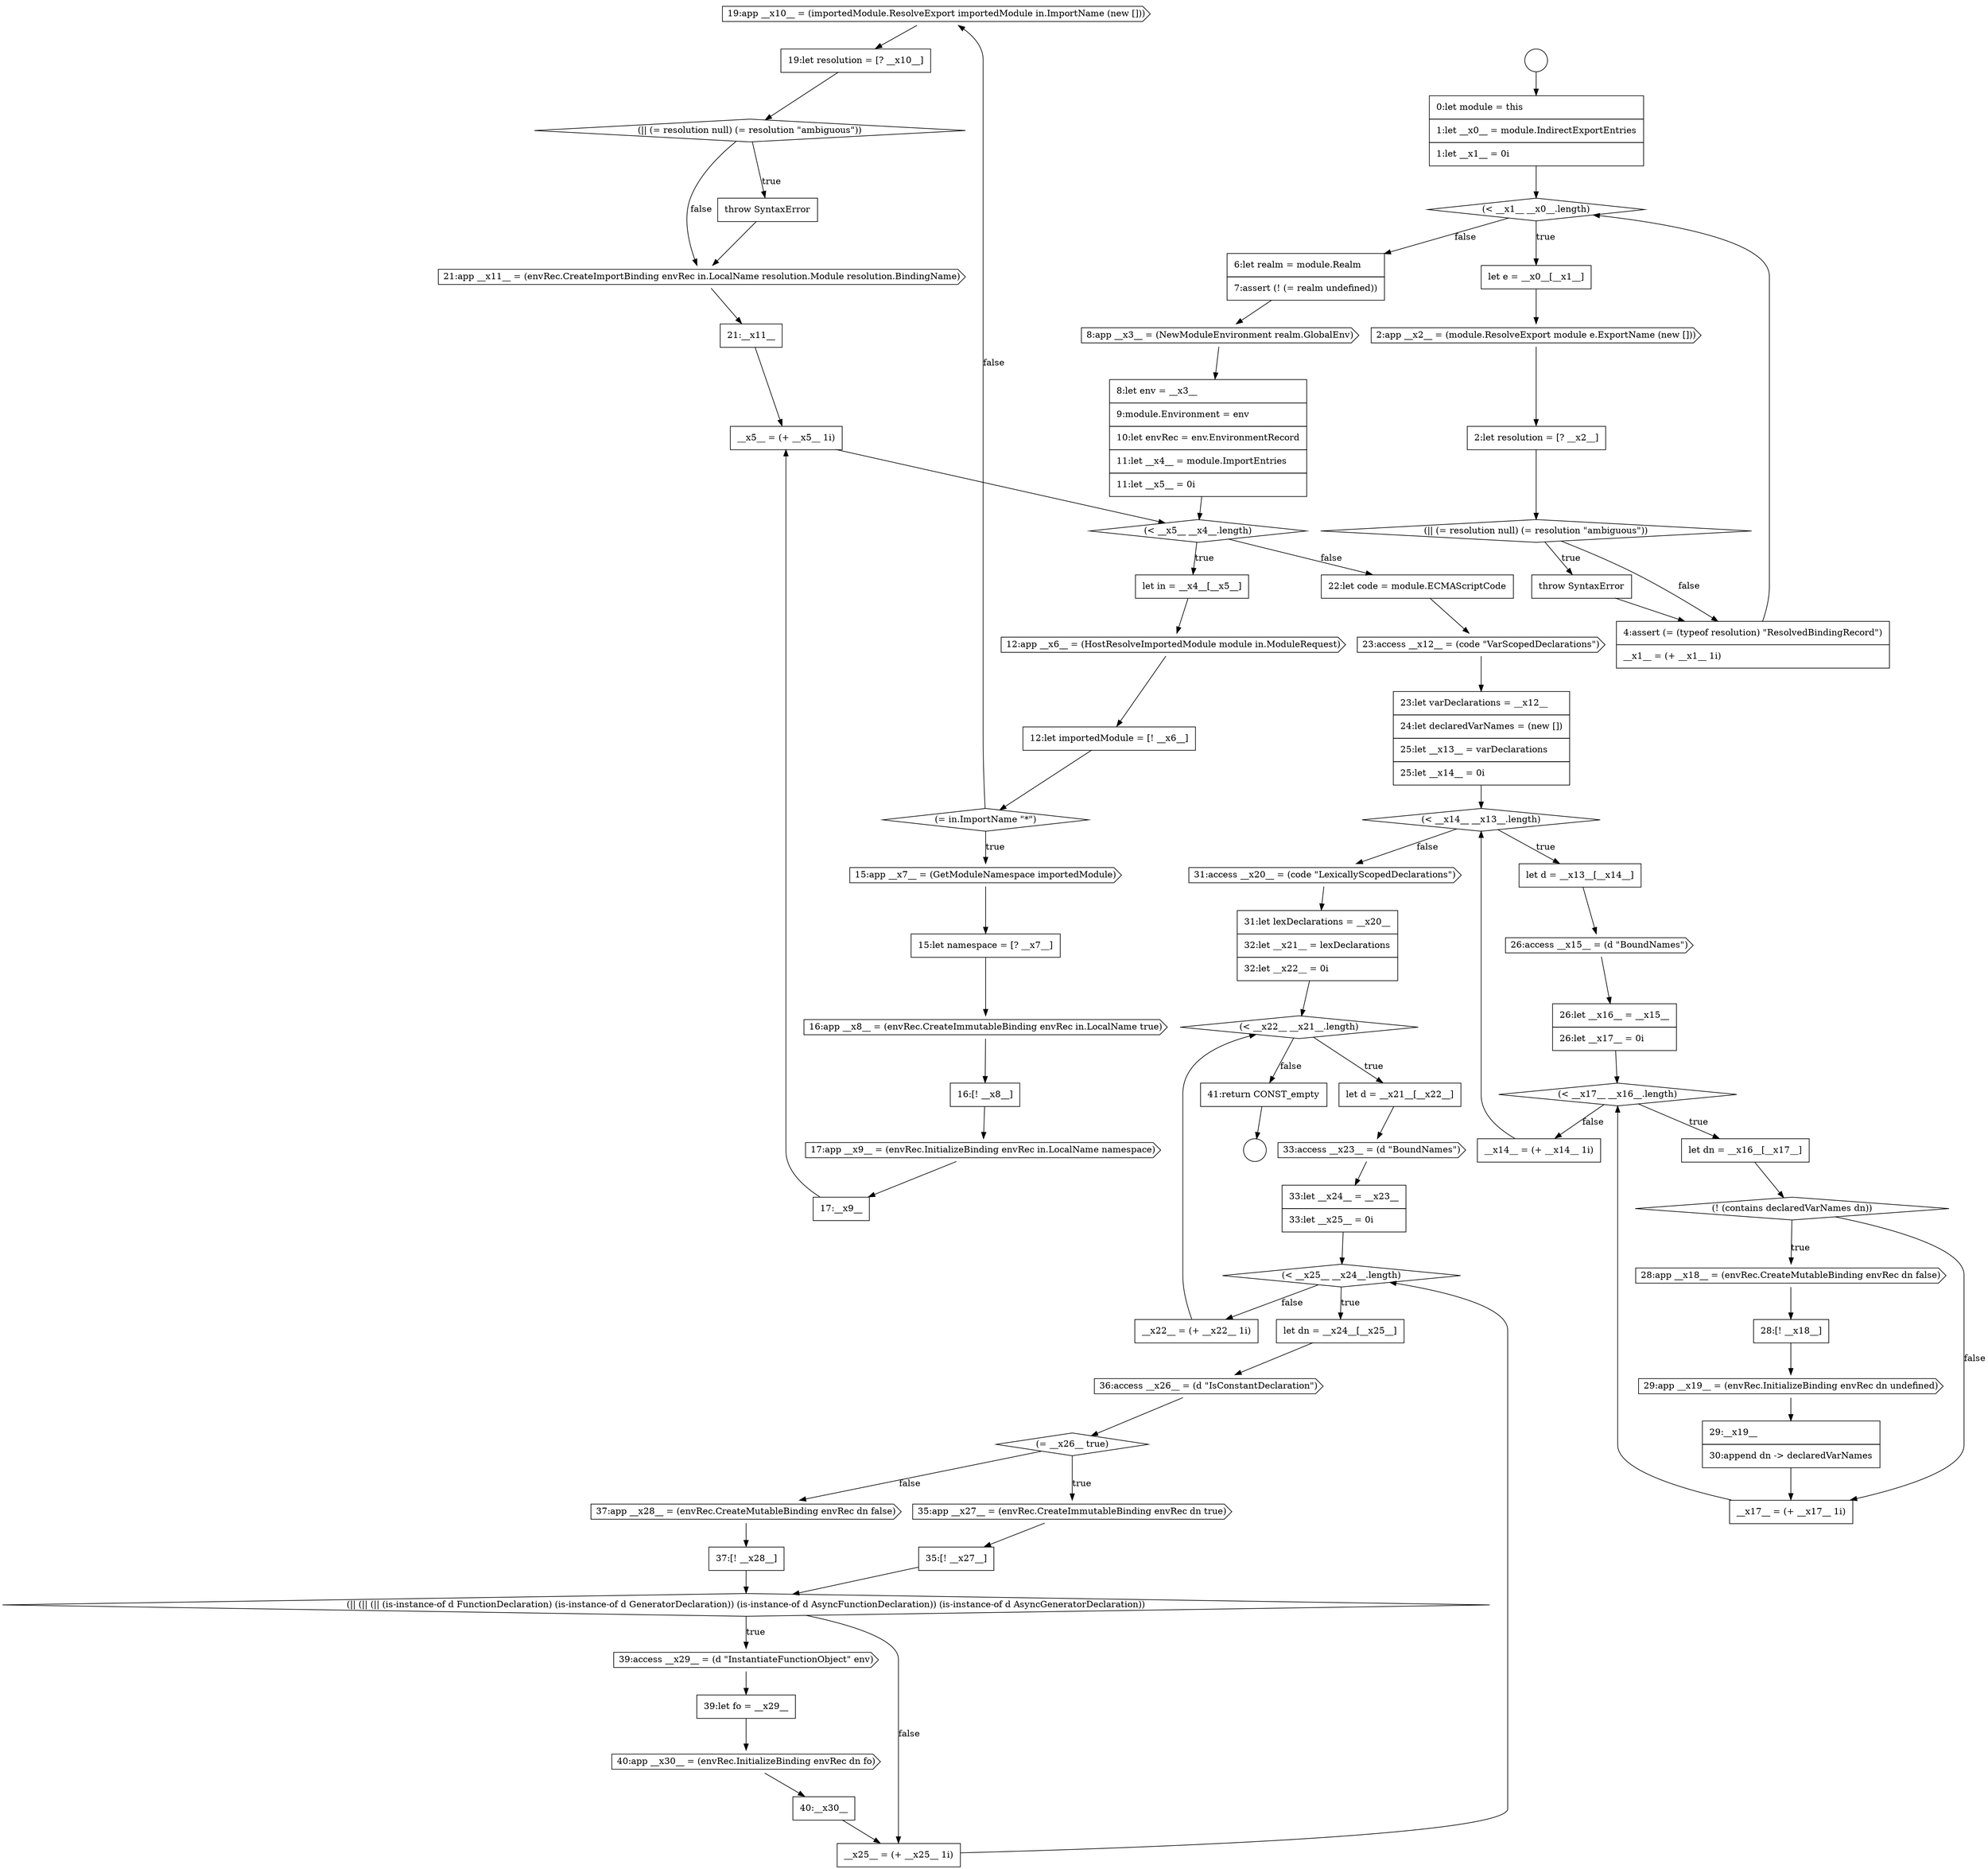 digraph {
  node10427 [shape=cds, label=<<font color="black">19:app __x10__ = (importedModule.ResolveExport importedModule in.ImportName (new []))</font>> color="black" fillcolor="white" style=filled]
  node10462 [shape=cds, label=<<font color="black">37:app __x28__ = (envRec.CreateMutableBinding envRec dn false)</font>> color="black" fillcolor="white" style=filled]
  node10458 [shape=cds, label=<<font color="black">36:access __x26__ = (d &quot;IsConstantDeclaration&quot;)</font>> color="black" fillcolor="white" style=filled]
  node10420 [shape=diamond, label=<<font color="black">(= in.ImportName &quot;*&quot;)</font>> color="black" fillcolor="white" style=filled]
  node10416 [shape=diamond, label=<<font color="black">(&lt; __x5__ __x4__.length)</font>> color="black" fillcolor="white" style=filled]
  node10464 [shape=diamond, label=<<font color="black">(|| (|| (|| (is-instance-of d FunctionDeclaration) (is-instance-of d GeneratorDeclaration)) (is-instance-of d AsyncFunctionDeclaration)) (is-instance-of d AsyncGeneratorDeclaration))</font>> color="black" fillcolor="white" style=filled]
  node10408 [shape=cds, label=<<font color="black">2:app __x2__ = (module.ResolveExport module e.ExportName (new []))</font>> color="black" fillcolor="white" style=filled]
  node10460 [shape=cds, label=<<font color="black">35:app __x27__ = (envRec.CreateImmutableBinding envRec dn true)</font>> color="black" fillcolor="white" style=filled]
  node10410 [shape=diamond, label=<<font color="black">(|| (= resolution null) (= resolution &quot;ambiguous&quot;))</font>> color="black" fillcolor="white" style=filled]
  node10452 [shape=diamond, label=<<font color="black">(&lt; __x22__ __x21__.length)</font>> color="black" fillcolor="white" style=filled]
  node10446 [shape=cds, label=<<font color="black">29:app __x19__ = (envRec.InitializeBinding envRec dn undefined)</font>> color="black" fillcolor="white" style=filled]
  node10431 [shape=cds, label=<<font color="black">21:app __x11__ = (envRec.CreateImportBinding envRec in.LocalName resolution.Module resolution.BindingName)</font>> color="black" fillcolor="white" style=filled]
  node10463 [shape=none, margin=0, label=<<font color="black">
    <table border="0" cellborder="1" cellspacing="0" cellpadding="10">
      <tr><td align="left">37:[! __x28__]</td></tr>
    </table>
  </font>> color="black" fillcolor="white" style=filled]
  node10433 [shape=none, margin=0, label=<<font color="black">
    <table border="0" cellborder="1" cellspacing="0" cellpadding="10">
      <tr><td align="left">__x5__ = (+ __x5__ 1i)</td></tr>
    </table>
  </font>> color="black" fillcolor="white" style=filled]
  node10414 [shape=cds, label=<<font color="black">8:app __x3__ = (NewModuleEnvironment realm.GlobalEnv)</font>> color="black" fillcolor="white" style=filled]
  node10437 [shape=diamond, label=<<font color="black">(&lt; __x14__ __x13__.length)</font>> color="black" fillcolor="white" style=filled]
  node10469 [shape=none, margin=0, label=<<font color="black">
    <table border="0" cellborder="1" cellspacing="0" cellpadding="10">
      <tr><td align="left">__x25__ = (+ __x25__ 1i)</td></tr>
    </table>
  </font>> color="black" fillcolor="white" style=filled]
  node10454 [shape=cds, label=<<font color="black">33:access __x23__ = (d &quot;BoundNames&quot;)</font>> color="black" fillcolor="white" style=filled]
  node10419 [shape=none, margin=0, label=<<font color="black">
    <table border="0" cellborder="1" cellspacing="0" cellpadding="10">
      <tr><td align="left">12:let importedModule = [! __x6__]</td></tr>
    </table>
  </font>> color="black" fillcolor="white" style=filled]
  node10404 [shape=circle label=" " color="black" fillcolor="white" style=filled]
  node10442 [shape=none, margin=0, label=<<font color="black">
    <table border="0" cellborder="1" cellspacing="0" cellpadding="10">
      <tr><td align="left">let dn = __x16__[__x17__]</td></tr>
    </table>
  </font>> color="black" fillcolor="white" style=filled]
  node10405 [shape=none, margin=0, label=<<font color="black">
    <table border="0" cellborder="1" cellspacing="0" cellpadding="10">
      <tr><td align="left">0:let module = this</td></tr>
      <tr><td align="left">1:let __x0__ = module.IndirectExportEntries</td></tr>
      <tr><td align="left">1:let __x1__ = 0i</td></tr>
    </table>
  </font>> color="black" fillcolor="white" style=filled]
  node10422 [shape=none, margin=0, label=<<font color="black">
    <table border="0" cellborder="1" cellspacing="0" cellpadding="10">
      <tr><td align="left">15:let namespace = [? __x7__]</td></tr>
    </table>
  </font>> color="black" fillcolor="white" style=filled]
  node10459 [shape=diamond, label=<<font color="black">(= __x26__ true)</font>> color="black" fillcolor="white" style=filled]
  node10426 [shape=none, margin=0, label=<<font color="black">
    <table border="0" cellborder="1" cellspacing="0" cellpadding="10">
      <tr><td align="left">17:__x9__</td></tr>
    </table>
  </font>> color="black" fillcolor="white" style=filled]
  node10409 [shape=none, margin=0, label=<<font color="black">
    <table border="0" cellborder="1" cellspacing="0" cellpadding="10">
      <tr><td align="left">2:let resolution = [? __x2__]</td></tr>
    </table>
  </font>> color="black" fillcolor="white" style=filled]
  node10441 [shape=diamond, label=<<font color="black">(&lt; __x17__ __x16__.length)</font>> color="black" fillcolor="white" style=filled]
  node10413 [shape=none, margin=0, label=<<font color="black">
    <table border="0" cellborder="1" cellspacing="0" cellpadding="10">
      <tr><td align="left">6:let realm = module.Realm</td></tr>
      <tr><td align="left">7:assert (! (= realm undefined))</td></tr>
    </table>
  </font>> color="black" fillcolor="white" style=filled]
  node10445 [shape=none, margin=0, label=<<font color="black">
    <table border="0" cellborder="1" cellspacing="0" cellpadding="10">
      <tr><td align="left">28:[! __x18__]</td></tr>
    </table>
  </font>> color="black" fillcolor="white" style=filled]
  node10434 [shape=none, margin=0, label=<<font color="black">
    <table border="0" cellborder="1" cellspacing="0" cellpadding="10">
      <tr><td align="left">22:let code = module.ECMAScriptCode</td></tr>
    </table>
  </font>> color="black" fillcolor="white" style=filled]
  node10430 [shape=none, margin=0, label=<<font color="black">
    <table border="0" cellborder="1" cellspacing="0" cellpadding="10">
      <tr><td align="left">throw SyntaxError</td></tr>
    </table>
  </font>> color="black" fillcolor="white" style=filled]
  node10423 [shape=cds, label=<<font color="black">16:app __x8__ = (envRec.CreateImmutableBinding envRec in.LocalName true)</font>> color="black" fillcolor="white" style=filled]
  node10455 [shape=none, margin=0, label=<<font color="black">
    <table border="0" cellborder="1" cellspacing="0" cellpadding="10">
      <tr><td align="left">33:let __x24__ = __x23__</td></tr>
      <tr><td align="left">33:let __x25__ = 0i</td></tr>
    </table>
  </font>> color="black" fillcolor="white" style=filled]
  node10438 [shape=none, margin=0, label=<<font color="black">
    <table border="0" cellborder="1" cellspacing="0" cellpadding="10">
      <tr><td align="left">let d = __x13__[__x14__]</td></tr>
    </table>
  </font>> color="black" fillcolor="white" style=filled]
  node10470 [shape=none, margin=0, label=<<font color="black">
    <table border="0" cellborder="1" cellspacing="0" cellpadding="10">
      <tr><td align="left">__x22__ = (+ __x22__ 1i)</td></tr>
    </table>
  </font>> color="black" fillcolor="white" style=filled]
  node10465 [shape=cds, label=<<font color="black">39:access __x29__ = (d &quot;InstantiateFunctionObject&quot; env)</font>> color="black" fillcolor="white" style=filled]
  node10406 [shape=diamond, label=<<font color="black">(&lt; __x1__ __x0__.length)</font>> color="black" fillcolor="white" style=filled]
  node10425 [shape=cds, label=<<font color="black">17:app __x9__ = (envRec.InitializeBinding envRec in.LocalName namespace)</font>> color="black" fillcolor="white" style=filled]
  node10461 [shape=none, margin=0, label=<<font color="black">
    <table border="0" cellborder="1" cellspacing="0" cellpadding="10">
      <tr><td align="left">35:[! __x27__]</td></tr>
    </table>
  </font>> color="black" fillcolor="white" style=filled]
  node10435 [shape=cds, label=<<font color="black">23:access __x12__ = (code &quot;VarScopedDeclarations&quot;)</font>> color="black" fillcolor="white" style=filled]
  node10457 [shape=none, margin=0, label=<<font color="black">
    <table border="0" cellborder="1" cellspacing="0" cellpadding="10">
      <tr><td align="left">let dn = __x24__[__x25__]</td></tr>
    </table>
  </font>> color="black" fillcolor="white" style=filled]
  node10429 [shape=diamond, label=<<font color="black">(|| (= resolution null) (= resolution &quot;ambiguous&quot;))</font>> color="black" fillcolor="white" style=filled]
  node10448 [shape=none, margin=0, label=<<font color="black">
    <table border="0" cellborder="1" cellspacing="0" cellpadding="10">
      <tr><td align="left">__x17__ = (+ __x17__ 1i)</td></tr>
    </table>
  </font>> color="black" fillcolor="white" style=filled]
  node10450 [shape=cds, label=<<font color="black">31:access __x20__ = (code &quot;LexicallyScopedDeclarations&quot;)</font>> color="black" fillcolor="white" style=filled]
  node10412 [shape=none, margin=0, label=<<font color="black">
    <table border="0" cellborder="1" cellspacing="0" cellpadding="10">
      <tr><td align="left">4:assert (= (typeof resolution) &quot;ResolvedBindingRecord&quot;)</td></tr>
      <tr><td align="left">__x1__ = (+ __x1__ 1i)</td></tr>
    </table>
  </font>> color="black" fillcolor="white" style=filled]
  node10467 [shape=cds, label=<<font color="black">40:app __x30__ = (envRec.InitializeBinding envRec dn fo)</font>> color="black" fillcolor="white" style=filled]
  node10444 [shape=cds, label=<<font color="black">28:app __x18__ = (envRec.CreateMutableBinding envRec dn false)</font>> color="black" fillcolor="white" style=filled]
  node10407 [shape=none, margin=0, label=<<font color="black">
    <table border="0" cellborder="1" cellspacing="0" cellpadding="10">
      <tr><td align="left">let e = __x0__[__x1__]</td></tr>
    </table>
  </font>> color="black" fillcolor="white" style=filled]
  node10424 [shape=none, margin=0, label=<<font color="black">
    <table border="0" cellborder="1" cellspacing="0" cellpadding="10">
      <tr><td align="left">16:[! __x8__]</td></tr>
    </table>
  </font>> color="black" fillcolor="white" style=filled]
  node10456 [shape=diamond, label=<<font color="black">(&lt; __x25__ __x24__.length)</font>> color="black" fillcolor="white" style=filled]
  node10417 [shape=none, margin=0, label=<<font color="black">
    <table border="0" cellborder="1" cellspacing="0" cellpadding="10">
      <tr><td align="left">let in = __x4__[__x5__]</td></tr>
    </table>
  </font>> color="black" fillcolor="white" style=filled]
  node10449 [shape=none, margin=0, label=<<font color="black">
    <table border="0" cellborder="1" cellspacing="0" cellpadding="10">
      <tr><td align="left">__x14__ = (+ __x14__ 1i)</td></tr>
    </table>
  </font>> color="black" fillcolor="white" style=filled]
  node10471 [shape=none, margin=0, label=<<font color="black">
    <table border="0" cellborder="1" cellspacing="0" cellpadding="10">
      <tr><td align="left">41:return CONST_empty</td></tr>
    </table>
  </font>> color="black" fillcolor="white" style=filled]
  node10439 [shape=cds, label=<<font color="black">26:access __x15__ = (d &quot;BoundNames&quot;)</font>> color="black" fillcolor="white" style=filled]
  node10466 [shape=none, margin=0, label=<<font color="black">
    <table border="0" cellborder="1" cellspacing="0" cellpadding="10">
      <tr><td align="left">39:let fo = __x29__</td></tr>
    </table>
  </font>> color="black" fillcolor="white" style=filled]
  node10415 [shape=none, margin=0, label=<<font color="black">
    <table border="0" cellborder="1" cellspacing="0" cellpadding="10">
      <tr><td align="left">8:let env = __x3__</td></tr>
      <tr><td align="left">9:module.Environment = env</td></tr>
      <tr><td align="left">10:let envRec = env.EnvironmentRecord</td></tr>
      <tr><td align="left">11:let __x4__ = module.ImportEntries</td></tr>
      <tr><td align="left">11:let __x5__ = 0i</td></tr>
    </table>
  </font>> color="black" fillcolor="white" style=filled]
  node10436 [shape=none, margin=0, label=<<font color="black">
    <table border="0" cellborder="1" cellspacing="0" cellpadding="10">
      <tr><td align="left">23:let varDeclarations = __x12__</td></tr>
      <tr><td align="left">24:let declaredVarNames = (new [])</td></tr>
      <tr><td align="left">25:let __x13__ = varDeclarations</td></tr>
      <tr><td align="left">25:let __x14__ = 0i</td></tr>
    </table>
  </font>> color="black" fillcolor="white" style=filled]
  node10432 [shape=none, margin=0, label=<<font color="black">
    <table border="0" cellborder="1" cellspacing="0" cellpadding="10">
      <tr><td align="left">21:__x11__</td></tr>
    </table>
  </font>> color="black" fillcolor="white" style=filled]
  node10451 [shape=none, margin=0, label=<<font color="black">
    <table border="0" cellborder="1" cellspacing="0" cellpadding="10">
      <tr><td align="left">31:let lexDeclarations = __x20__</td></tr>
      <tr><td align="left">32:let __x21__ = lexDeclarations</td></tr>
      <tr><td align="left">32:let __x22__ = 0i</td></tr>
    </table>
  </font>> color="black" fillcolor="white" style=filled]
  node10468 [shape=none, margin=0, label=<<font color="black">
    <table border="0" cellborder="1" cellspacing="0" cellpadding="10">
      <tr><td align="left">40:__x30__</td></tr>
    </table>
  </font>> color="black" fillcolor="white" style=filled]
  node10411 [shape=none, margin=0, label=<<font color="black">
    <table border="0" cellborder="1" cellspacing="0" cellpadding="10">
      <tr><td align="left">throw SyntaxError</td></tr>
    </table>
  </font>> color="black" fillcolor="white" style=filled]
  node10428 [shape=none, margin=0, label=<<font color="black">
    <table border="0" cellborder="1" cellspacing="0" cellpadding="10">
      <tr><td align="left">19:let resolution = [? __x10__]</td></tr>
    </table>
  </font>> color="black" fillcolor="white" style=filled]
  node10447 [shape=none, margin=0, label=<<font color="black">
    <table border="0" cellborder="1" cellspacing="0" cellpadding="10">
      <tr><td align="left">29:__x19__</td></tr>
      <tr><td align="left">30:append dn -&gt; declaredVarNames</td></tr>
    </table>
  </font>> color="black" fillcolor="white" style=filled]
  node10453 [shape=none, margin=0, label=<<font color="black">
    <table border="0" cellborder="1" cellspacing="0" cellpadding="10">
      <tr><td align="left">let d = __x21__[__x22__]</td></tr>
    </table>
  </font>> color="black" fillcolor="white" style=filled]
  node10443 [shape=diamond, label=<<font color="black">(! (contains declaredVarNames dn))</font>> color="black" fillcolor="white" style=filled]
  node10418 [shape=cds, label=<<font color="black">12:app __x6__ = (HostResolveImportedModule module in.ModuleRequest)</font>> color="black" fillcolor="white" style=filled]
  node10421 [shape=cds, label=<<font color="black">15:app __x7__ = (GetModuleNamespace importedModule)</font>> color="black" fillcolor="white" style=filled]
  node10403 [shape=circle label=" " color="black" fillcolor="white" style=filled]
  node10440 [shape=none, margin=0, label=<<font color="black">
    <table border="0" cellborder="1" cellspacing="0" cellpadding="10">
      <tr><td align="left">26:let __x16__ = __x15__</td></tr>
      <tr><td align="left">26:let __x17__ = 0i</td></tr>
    </table>
  </font>> color="black" fillcolor="white" style=filled]
  node10424 -> node10425 [ color="black"]
  node10408 -> node10409 [ color="black"]
  node10433 -> node10416 [ color="black"]
  node10411 -> node10412 [ color="black"]
  node10444 -> node10445 [ color="black"]
  node10439 -> node10440 [ color="black"]
  node10403 -> node10405 [ color="black"]
  node10442 -> node10443 [ color="black"]
  node10440 -> node10441 [ color="black"]
  node10462 -> node10463 [ color="black"]
  node10452 -> node10453 [label=<<font color="black">true</font>> color="black"]
  node10452 -> node10471 [label=<<font color="black">false</font>> color="black"]
  node10438 -> node10439 [ color="black"]
  node10448 -> node10441 [ color="black"]
  node10406 -> node10407 [label=<<font color="black">true</font>> color="black"]
  node10406 -> node10413 [label=<<font color="black">false</font>> color="black"]
  node10470 -> node10452 [ color="black"]
  node10415 -> node10416 [ color="black"]
  node10449 -> node10437 [ color="black"]
  node10453 -> node10454 [ color="black"]
  node10455 -> node10456 [ color="black"]
  node10465 -> node10466 [ color="black"]
  node10441 -> node10442 [label=<<font color="black">true</font>> color="black"]
  node10441 -> node10449 [label=<<font color="black">false</font>> color="black"]
  node10456 -> node10457 [label=<<font color="black">true</font>> color="black"]
  node10456 -> node10470 [label=<<font color="black">false</font>> color="black"]
  node10443 -> node10444 [label=<<font color="black">true</font>> color="black"]
  node10443 -> node10448 [label=<<font color="black">false</font>> color="black"]
  node10467 -> node10468 [ color="black"]
  node10454 -> node10455 [ color="black"]
  node10407 -> node10408 [ color="black"]
  node10458 -> node10459 [ color="black"]
  node10413 -> node10414 [ color="black"]
  node10468 -> node10469 [ color="black"]
  node10464 -> node10465 [label=<<font color="black">true</font>> color="black"]
  node10464 -> node10469 [label=<<font color="black">false</font>> color="black"]
  node10418 -> node10419 [ color="black"]
  node10427 -> node10428 [ color="black"]
  node10447 -> node10448 [ color="black"]
  node10430 -> node10431 [ color="black"]
  node10446 -> node10447 [ color="black"]
  node10416 -> node10417 [label=<<font color="black">true</font>> color="black"]
  node10416 -> node10434 [label=<<font color="black">false</font>> color="black"]
  node10417 -> node10418 [ color="black"]
  node10420 -> node10421 [label=<<font color="black">true</font>> color="black"]
  node10420 -> node10427 [label=<<font color="black">false</font>> color="black"]
  node10461 -> node10464 [ color="black"]
  node10419 -> node10420 [ color="black"]
  node10409 -> node10410 [ color="black"]
  node10425 -> node10426 [ color="black"]
  node10460 -> node10461 [ color="black"]
  node10405 -> node10406 [ color="black"]
  node10410 -> node10411 [label=<<font color="black">true</font>> color="black"]
  node10410 -> node10412 [label=<<font color="black">false</font>> color="black"]
  node10422 -> node10423 [ color="black"]
  node10450 -> node10451 [ color="black"]
  node10466 -> node10467 [ color="black"]
  node10435 -> node10436 [ color="black"]
  node10423 -> node10424 [ color="black"]
  node10429 -> node10430 [label=<<font color="black">true</font>> color="black"]
  node10429 -> node10431 [label=<<font color="black">false</font>> color="black"]
  node10437 -> node10438 [label=<<font color="black">true</font>> color="black"]
  node10437 -> node10450 [label=<<font color="black">false</font>> color="black"]
  node10412 -> node10406 [ color="black"]
  node10428 -> node10429 [ color="black"]
  node10414 -> node10415 [ color="black"]
  node10457 -> node10458 [ color="black"]
  node10463 -> node10464 [ color="black"]
  node10451 -> node10452 [ color="black"]
  node10469 -> node10456 [ color="black"]
  node10445 -> node10446 [ color="black"]
  node10421 -> node10422 [ color="black"]
  node10471 -> node10404 [ color="black"]
  node10434 -> node10435 [ color="black"]
  node10432 -> node10433 [ color="black"]
  node10431 -> node10432 [ color="black"]
  node10436 -> node10437 [ color="black"]
  node10426 -> node10433 [ color="black"]
  node10459 -> node10460 [label=<<font color="black">true</font>> color="black"]
  node10459 -> node10462 [label=<<font color="black">false</font>> color="black"]
}
